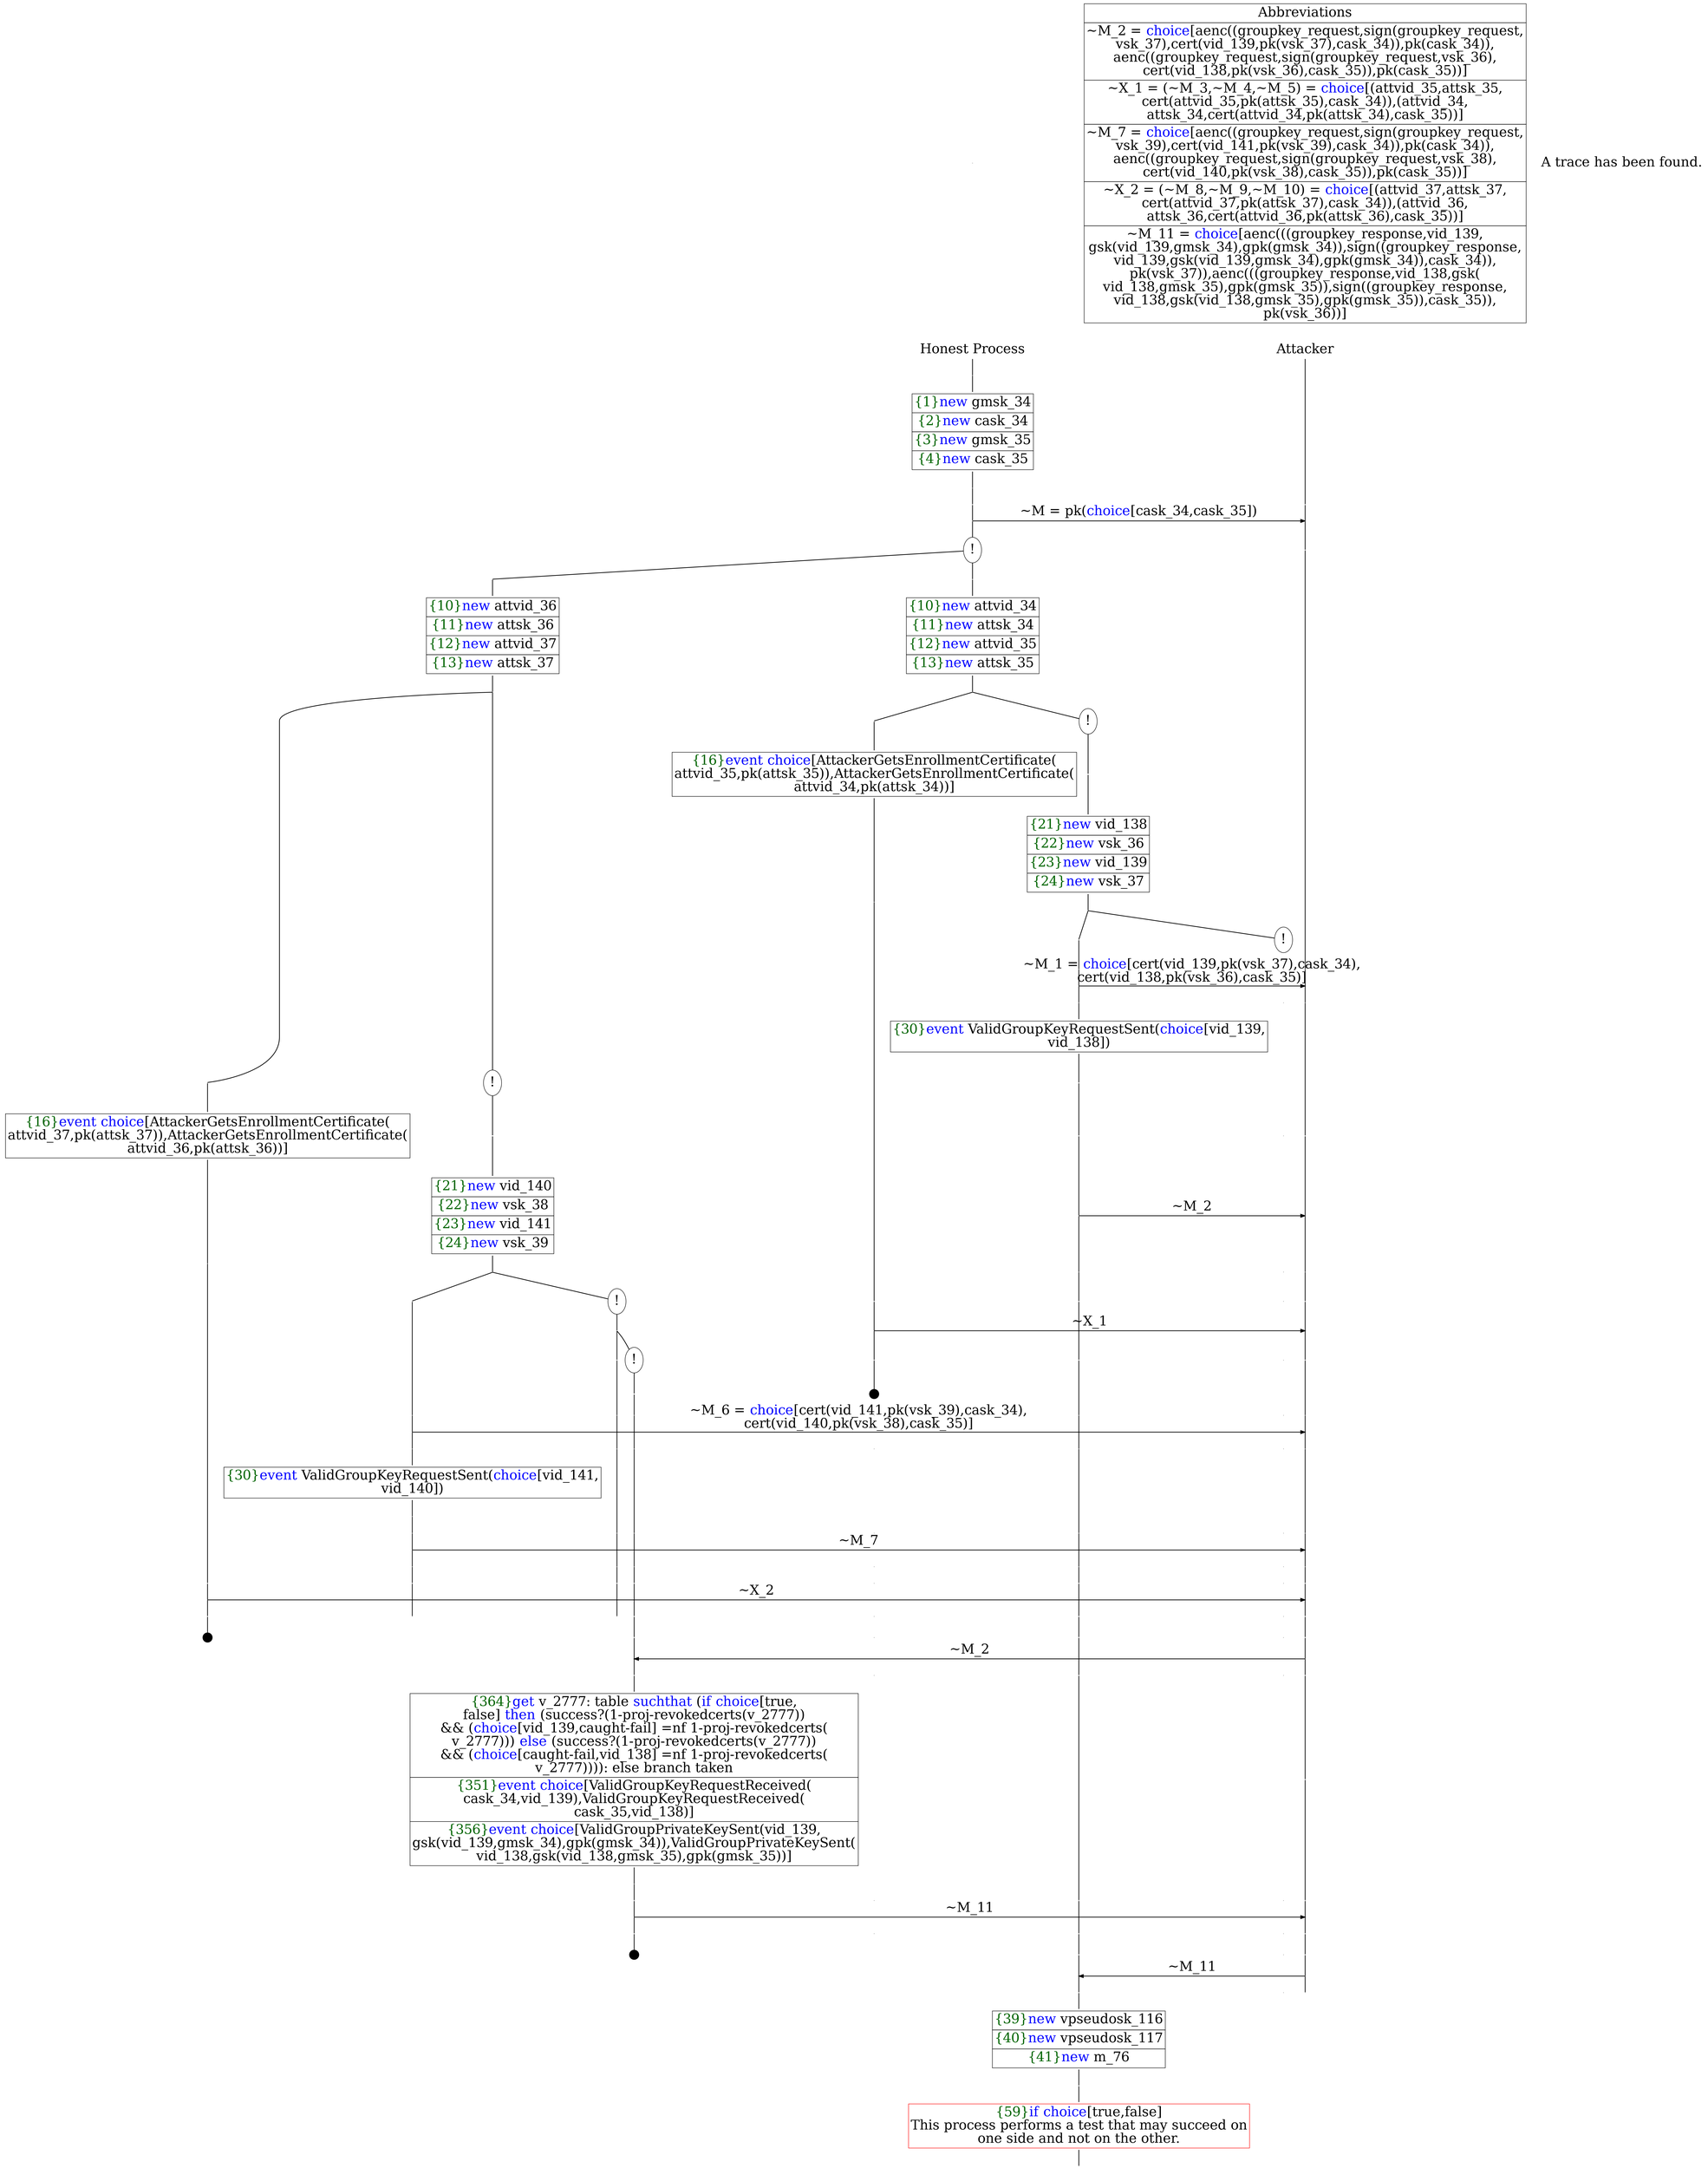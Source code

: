 digraph {
graph [ordering = out]
edge [arrowhead = none, penwidth = 1.6, fontsize = 30]
node [shape = point, width = 0, height = 0, fontsize = 30]
Trace<br/>
[label = <A trace has been found.<br/>
>, shape = plaintext]
P0__0 [label = "Honest Process", shape = plaintext]
P__0 [label = "Attacker", shape = plaintext]
Trace -> P0__0 [label = "", style = invisible, weight = 100]{rank = same; P0__0 P__0}
P0__0 -> P0__1 [label = <>, weight = 100]
P0__1 -> P0__2 [label = <>, weight = 100]
P0__2 [shape = plaintext, label = <<TABLE BORDER="0" CELLBORDER="1" CELLSPACING="0" CELLPADDING="4"> <TR><TD><FONT COLOR="darkgreen">{1}</FONT><FONT COLOR="blue">new </FONT>gmsk_34</TD></TR><TR><TD><FONT COLOR="darkgreen">{2}</FONT><FONT COLOR="blue">new </FONT>cask_34</TD></TR><TR><TD><FONT COLOR="darkgreen">{3}</FONT><FONT COLOR="blue">new </FONT>gmsk_35</TD></TR><TR><TD><FONT COLOR="darkgreen">{4}</FONT><FONT COLOR="blue">new </FONT>cask_35</TD></TR></TABLE>>]
P0__2 -> P0__3 [label = <>, weight = 100]
P0__3 -> P0__4 [label = <>, weight = 100]
P__0 -> P__1 [label = <>, weight = 100]
{rank = same; P__1 P0__4}
P0__4 -> P0__5 [label = <>, weight = 100]
P__1 -> P__2 [label = <>, weight = 100]
{rank = same; P__2 P0__5}
P0__5 -> P__2 [label = <~M = pk(<FONT COLOR="blue">choice</FONT>[cask_34,cask_35])>, arrowhead = normal]
P0__5 -> P0__6 [label = <>, weight = 100]
P__2 -> P__3 [label = <>, weight = 100]
{rank = same; P__3 P0__6}
P0__6 [label = "!", shape = ellipse]
{rank = same; P0_1__6 P0_0__6}
P0_1__6 [label = "", fixedsize = false, width = 0, height = 0, shape = none]
P0__6 -> P0_1__6 [label = <>]
P0_0__6 [label = "", fixedsize = false, width = 0, height = 0, shape = none]
P0__6 -> P0_0__6 [label = <>]
P0_0__6 -> P0_0__7 [label = <>, weight = 100]
P0_0__7 [shape = plaintext, label = <<TABLE BORDER="0" CELLBORDER="1" CELLSPACING="0" CELLPADDING="4"> <TR><TD><FONT COLOR="darkgreen">{10}</FONT><FONT COLOR="blue">new </FONT>attvid_34</TD></TR><TR><TD><FONT COLOR="darkgreen">{11}</FONT><FONT COLOR="blue">new </FONT>attsk_34</TD></TR><TR><TD><FONT COLOR="darkgreen">{12}</FONT><FONT COLOR="blue">new </FONT>attvid_35</TD></TR><TR><TD><FONT COLOR="darkgreen">{13}</FONT><FONT COLOR="blue">new </FONT>attsk_35</TD></TR></TABLE>>]
P0_0__7 -> P0_0__8 [label = <>, weight = 100]
/*RPar */
P0_0__8 -> P0_0_1__8 [label = <>]
P0_0__8 -> P0_0_0__8 [label = <>]
P0_0__8 [label = "", fixedsize = false, width = 0, height = 0, shape = none]
{rank = same; P0_0_0__8 P0_0_1__8}
P0_0_0__8 [label = "!", shape = ellipse]
P0_0_0_0__8 [label = "", fixedsize = false, width = 0, height = 0, shape = none]
P0_0_0__8 -> P0_0_0_0__8 [label = <>, weight = 100]
P0_0_0_0__8 -> P0_0_0_0__9 [label = <>, weight = 100]
P0_0_0_0__9 [shape = plaintext, label = <<TABLE BORDER="0" CELLBORDER="1" CELLSPACING="0" CELLPADDING="4"> <TR><TD><FONT COLOR="darkgreen">{21}</FONT><FONT COLOR="blue">new </FONT>vid_138</TD></TR><TR><TD><FONT COLOR="darkgreen">{22}</FONT><FONT COLOR="blue">new </FONT>vsk_36</TD></TR><TR><TD><FONT COLOR="darkgreen">{23}</FONT><FONT COLOR="blue">new </FONT>vid_139</TD></TR><TR><TD><FONT COLOR="darkgreen">{24}</FONT><FONT COLOR="blue">new </FONT>vsk_37</TD></TR></TABLE>>]
P0_0_0_0__9 -> P0_0_0_0__10 [label = <>, weight = 100]
/*RPar */
P0_0_0_0__10 -> P0_0_0_0_1__10 [label = <>]
P0_0_0_0__10 -> P0_0_0_0_0__10 [label = <>]
P0_0_0_0__10 [label = "", fixedsize = false, width = 0, height = 0, shape = none]
{rank = same; P0_0_0_0_0__10 P0_0_0_0_1__10}
P0_0_0_0_0__10 [label = "!", shape = ellipse]
P0_0_0_0_1__10 -> P0_0_0_0_1__11 [label = <>, weight = 100]
P0_0_0_0_0__11 [label = "", style = invisible]
P0_0_0_0_0__10 -> P0_0_0_0_0__11 [label = <>, weight = 100, style = invisible]
P__3 -> P__4 [label = <>, weight = 100]
{rank = same; P__4 P0_0_0_0_0__11 P0_0_0_0_1__11}
P0_0_0_0_1__11 -> P0_0_0_0_1__12 [label = <>, weight = 100]
P__4 -> P__5 [label = <>, weight = 100]
{rank = same; P__5 P0_0_0_0_1__12}
P0_0_0_0_1__12 -> P__5 [label = <~M_1 = <FONT COLOR="blue">choice</FONT>[cert(vid_139,pk(vsk_37),cask_34),<br/>
cert(vid_138,pk(vsk_36),cask_35)]>, arrowhead = normal]
P0_0_0_0_1__12 -> P0_0_0_0_1__13 [label = <>, weight = 100]
P0_0_0_0_0__12 [label = "", style = invisible]
P0_0_0_0_0__11 -> P0_0_0_0_0__12 [label = <>, weight = 100, style = invisible]
P__5 -> P__6 [label = <>, weight = 100]
{rank = same; P__6 P0_0_0_0_0__12 P0_0_0_0_1__13}
P0_0_0_0_1__13 -> P0_0_0_0_1__14 [label = <>, weight = 100]
P0_0_0_0_1__14 [shape = plaintext, label = <<TABLE BORDER="0" CELLBORDER="1" CELLSPACING="0" CELLPADDING="4"> <TR><TD><FONT COLOR="darkgreen">{30}</FONT><FONT COLOR="blue">event</FONT> ValidGroupKeyRequestSent(<FONT COLOR="blue">choice</FONT>[vid_139,<br/>
vid_138])</TD></TR></TABLE>>]
P0_0_0_0_1__14 -> P0_0_0_0_1__15 [label = <>, weight = 100]
P0_0_0_0_1__15 -> P0_0_0_0_1__16 [label = <>, weight = 100]
P0_0_0_0_0__13 [label = "", style = invisible]
P0_0_0_0_0__12 -> P0_0_0_0_0__13 [label = <>, weight = 100, style = invisible]
P__6 -> P__7 [label = <>, weight = 100]
{rank = same; P__7 P0_0_0_0_0__13 P0_0_0_0_1__16}
P0_0_0_0_1__16 -> P0_0_0_0_1__17 [label = <>, weight = 100]
P__7 -> P__8 [label = <>, weight = 100]
{rank = same; P__8 P0_0_0_0_1__17}
P0_0_0_0_1__17 -> P__8 [label = <~M_2>, arrowhead = normal]
P0_0_0_0_1__17 -> P0_0_0_0_1__18 [label = <>, weight = 100]
P0_0_0_0_0__14 [label = "", style = invisible]
P0_0_0_0_0__13 -> P0_0_0_0_0__14 [label = <>, weight = 100, style = invisible]
P__8 -> P__9 [label = <>, weight = 100]
{rank = same; P__9 P0_0_0_0_0__14 P0_0_0_0_1__18}
P0_0_1__8 -> P0_0_1__9 [label = <>, weight = 100]
P0_0_1__9 [shape = plaintext, label = <<TABLE BORDER="0" CELLBORDER="1" CELLSPACING="0" CELLPADDING="4"> <TR><TD><FONT COLOR="darkgreen">{16}</FONT><FONT COLOR="blue">event</FONT> <FONT COLOR="blue">choice</FONT>[AttackerGetsEnrollmentCertificate(<br/>
attvid_35,pk(attsk_35)),AttackerGetsEnrollmentCertificate(<br/>
attvid_34,pk(attsk_34))]</TD></TR></TABLE>>]
P0_0_1__9 -> P0_0_1__10 [label = <>, weight = 100]
P0_0_1__10 -> P0_0_1__11 [label = <>, weight = 100]
P0_0_0_0_1__18 -> P0_0_0_0_1__19 [label = <>, weight = 100]
P0_0_0_0_0__15 [label = "", style = invisible]
P0_0_0_0_0__14 -> P0_0_0_0_0__15 [label = <>, weight = 100, style = invisible]
P__9 -> P__10 [label = <>, weight = 100]
{rank = same; P__10 P0_0_0_0_0__15 P0_0_0_0_1__19 P0_0_1__11}
P0_0_1__11 -> P0_0_1__12 [label = <>, weight = 100]
P__10 -> P__11 [label = <>, weight = 100]
{rank = same; P__11 P0_0_1__12}
P0_0_1__12 -> P__11 [label = <~X_1>, arrowhead = normal]
P0_0_1__12 -> P0_0_1__13 [label = <>, weight = 100]
P0_0_0_0_1__19 -> P0_0_0_0_1__20 [label = <>, weight = 100]
P0_0_0_0_0__16 [label = "", style = invisible]
P0_0_0_0_0__15 -> P0_0_0_0_0__16 [label = <>, weight = 100, style = invisible]
P__11 -> P__12 [label = <>, weight = 100]
{rank = same; P__12 P0_0_0_0_0__16 P0_0_0_0_1__20 P0_0_1__13}
P0_0_1__14 [label = "", width = 0.3, height = 0.3]
P0_0_1__13 -> P0_0_1__14 [label = <>, weight = 100]
P0_1__6 -> P0_1__7 [label = <>, weight = 100]
P0_1__7 [shape = plaintext, label = <<TABLE BORDER="0" CELLBORDER="1" CELLSPACING="0" CELLPADDING="4"> <TR><TD><FONT COLOR="darkgreen">{10}</FONT><FONT COLOR="blue">new </FONT>attvid_36</TD></TR><TR><TD><FONT COLOR="darkgreen">{11}</FONT><FONT COLOR="blue">new </FONT>attsk_36</TD></TR><TR><TD><FONT COLOR="darkgreen">{12}</FONT><FONT COLOR="blue">new </FONT>attvid_37</TD></TR><TR><TD><FONT COLOR="darkgreen">{13}</FONT><FONT COLOR="blue">new </FONT>attsk_37</TD></TR></TABLE>>]
P0_1__7 -> P0_1__8 [label = <>, weight = 100]
/*RPar */
P0_1__8 -> P0_1_1__8 [label = <>]
P0_1__8 -> P0_1_0__8 [label = <>]
P0_1__8 [label = "", fixedsize = false, width = 0, height = 0, shape = none]
{rank = same; P0_1_0__8 P0_1_1__8}
P0_1_0__8 [label = "!", shape = ellipse]
P0_1_0_0__8 [label = "", fixedsize = false, width = 0, height = 0, shape = none]
P0_1_0__8 -> P0_1_0_0__8 [label = <>, weight = 100]
P0_1_0_0__8 -> P0_1_0_0__9 [label = <>, weight = 100]
P0_1_0_0__9 [shape = plaintext, label = <<TABLE BORDER="0" CELLBORDER="1" CELLSPACING="0" CELLPADDING="4"> <TR><TD><FONT COLOR="darkgreen">{21}</FONT><FONT COLOR="blue">new </FONT>vid_140</TD></TR><TR><TD><FONT COLOR="darkgreen">{22}</FONT><FONT COLOR="blue">new </FONT>vsk_38</TD></TR><TR><TD><FONT COLOR="darkgreen">{23}</FONT><FONT COLOR="blue">new </FONT>vid_141</TD></TR><TR><TD><FONT COLOR="darkgreen">{24}</FONT><FONT COLOR="blue">new </FONT>vsk_39</TD></TR></TABLE>>]
P0_1_0_0__9 -> P0_1_0_0__10 [label = <>, weight = 100]
/*RPar */
P0_1_0_0__10 -> P0_1_0_0_1__10 [label = <>]
P0_1_0_0__10 -> P0_1_0_0_0__10 [label = <>]
P0_1_0_0__10 [label = "", fixedsize = false, width = 0, height = 0, shape = none]
{rank = same; P0_1_0_0_0__10 P0_1_0_0_1__10}
P0_1_0_0_0__10 [label = "!", shape = ellipse]
P0_1_0_0_0_0__10 [label = "", fixedsize = false, width = 0, height = 0, shape = none]
P0_1_0_0_0__10 -> P0_1_0_0_0_0__10 [label = <>, weight = 100]
/*RPar */
P0_1_0_0_0_0__10 -> P0_1_0_0_0_0_1__10 [label = <>]
P0_1_0_0_0_0__10 -> P0_1_0_0_0_0_0__10 [label = <>]
P0_1_0_0_0_0__10 [label = "", fixedsize = false, width = 0, height = 0, shape = none]
{rank = same; P0_1_0_0_0_0_0__10 P0_1_0_0_0_0_1__10}
P0_1_0_0_0_0_0__10 [label = "!", shape = ellipse]
P0_1_0_0_0_0_0_0__10 [label = "", fixedsize = false, width = 0, height = 0, shape = none]
P0_1_0_0_0_0_0__10 -> P0_1_0_0_0_0_0_0__10 [label = <>, weight = 100]
P0_1_0_0_1__10 -> P0_1_0_0_1__11 [label = <>, weight = 100]
P0_1_0_0_0_0_1__10 -> P0_1_0_0_0_0_1__11 [label = <>, weight = 100]
P0_1_0_0_0_0_0_0__10 -> P0_1_0_0_0_0_0_0__11 [label = <>, weight = 100]
P0_0_1__15 [label = "", style = invisible]
P0_0_1__14 -> P0_0_1__15 [label = <>, weight = 100, style = invisible]
P0_0_0_0_1__20 -> P0_0_0_0_1__21 [label = <>, weight = 100]
P0_0_0_0_0__17 [label = "", style = invisible]
P0_0_0_0_0__16 -> P0_0_0_0_0__17 [label = <>, weight = 100, style = invisible]
P__12 -> P__13 [label = <>, weight = 100]
{rank = same; P__13 P0_0_0_0_0__17 P0_0_0_0_1__21 P0_0_1__15 P0_1_0_0_0_0_0_0__11 P0_1_0_0_0_0_1__11 P0_1_0_0_1__11}
P0_1_0_0_1__11 -> P0_1_0_0_1__12 [label = <>, weight = 100]
P__13 -> P__14 [label = <>, weight = 100]
{rank = same; P__14 P0_1_0_0_1__12}
P0_1_0_0_1__12 -> P__14 [label = <~M_6 = <FONT COLOR="blue">choice</FONT>[cert(vid_141,pk(vsk_39),cask_34),<br/>
cert(vid_140,pk(vsk_38),cask_35)]>, arrowhead = normal]
P0_1_0_0_1__12 -> P0_1_0_0_1__13 [label = <>, weight = 100]
P0_1_0_0_0_0_1__11 -> P0_1_0_0_0_0_1__12 [label = <>, weight = 100]
P0_1_0_0_0_0_0_0__11 -> P0_1_0_0_0_0_0_0__12 [label = <>, weight = 100]
P0_0_1__16 [label = "", style = invisible]
P0_0_1__15 -> P0_0_1__16 [label = <>, weight = 100, style = invisible]
P0_0_0_0_1__21 -> P0_0_0_0_1__22 [label = <>, weight = 100]
P0_0_0_0_0__18 [label = "", style = invisible]
P0_0_0_0_0__17 -> P0_0_0_0_0__18 [label = <>, weight = 100, style = invisible]
P__14 -> P__15 [label = <>, weight = 100]
{rank = same; P__15 P0_0_0_0_0__18 P0_0_0_0_1__22 P0_0_1__16 P0_1_0_0_0_0_0_0__12 P0_1_0_0_0_0_1__12 P0_1_0_0_1__13}
P0_1_0_0_1__13 -> P0_1_0_0_1__14 [label = <>, weight = 100]
P0_1_0_0_1__14 [shape = plaintext, label = <<TABLE BORDER="0" CELLBORDER="1" CELLSPACING="0" CELLPADDING="4"> <TR><TD><FONT COLOR="darkgreen">{30}</FONT><FONT COLOR="blue">event</FONT> ValidGroupKeyRequestSent(<FONT COLOR="blue">choice</FONT>[vid_141,<br/>
vid_140])</TD></TR></TABLE>>]
P0_1_0_0_1__14 -> P0_1_0_0_1__15 [label = <>, weight = 100]
P0_1_0_0_1__15 -> P0_1_0_0_1__16 [label = <>, weight = 100]
P0_1_0_0_0_0_1__12 -> P0_1_0_0_0_0_1__13 [label = <>, weight = 100]
P0_1_0_0_0_0_0_0__12 -> P0_1_0_0_0_0_0_0__13 [label = <>, weight = 100]
P0_0_1__17 [label = "", style = invisible]
P0_0_1__16 -> P0_0_1__17 [label = <>, weight = 100, style = invisible]
P0_0_0_0_1__22 -> P0_0_0_0_1__23 [label = <>, weight = 100]
P0_0_0_0_0__19 [label = "", style = invisible]
P0_0_0_0_0__18 -> P0_0_0_0_0__19 [label = <>, weight = 100, style = invisible]
P__15 -> P__16 [label = <>, weight = 100]
{rank = same; P__16 P0_0_0_0_0__19 P0_0_0_0_1__23 P0_0_1__17 P0_1_0_0_0_0_0_0__13 P0_1_0_0_0_0_1__13 P0_1_0_0_1__16}
P0_1_0_0_1__16 -> P0_1_0_0_1__17 [label = <>, weight = 100]
P__16 -> P__17 [label = <>, weight = 100]
{rank = same; P__17 P0_1_0_0_1__17}
P0_1_0_0_1__17 -> P__17 [label = <~M_7>, arrowhead = normal]
P0_1_0_0_1__17 -> P0_1_0_0_1__18 [label = <>, weight = 100]
P0_1_0_0_0_0_1__13 -> P0_1_0_0_0_0_1__14 [label = <>, weight = 100]
P0_1_0_0_0_0_0_0__13 -> P0_1_0_0_0_0_0_0__14 [label = <>, weight = 100]
P0_0_1__18 [label = "", style = invisible]
P0_0_1__17 -> P0_0_1__18 [label = <>, weight = 100, style = invisible]
P0_0_0_0_1__23 -> P0_0_0_0_1__24 [label = <>, weight = 100]
P0_0_0_0_0__20 [label = "", style = invisible]
P0_0_0_0_0__19 -> P0_0_0_0_0__20 [label = <>, weight = 100, style = invisible]
P__17 -> P__18 [label = <>, weight = 100]
{rank = same; P__18 P0_0_0_0_0__20 P0_0_0_0_1__24 P0_0_1__18 P0_1_0_0_0_0_0_0__14 P0_1_0_0_0_0_1__14 P0_1_0_0_1__18}
P0_1_1__8 -> P0_1_1__9 [label = <>, weight = 100]
P0_1_1__9 [shape = plaintext, label = <<TABLE BORDER="0" CELLBORDER="1" CELLSPACING="0" CELLPADDING="4"> <TR><TD><FONT COLOR="darkgreen">{16}</FONT><FONT COLOR="blue">event</FONT> <FONT COLOR="blue">choice</FONT>[AttackerGetsEnrollmentCertificate(<br/>
attvid_37,pk(attsk_37)),AttackerGetsEnrollmentCertificate(<br/>
attvid_36,pk(attsk_36))]</TD></TR></TABLE>>]
P0_1_1__9 -> P0_1_1__10 [label = <>, weight = 100]
P0_1_1__10 -> P0_1_1__11 [label = <>, weight = 100]
P0_1_0_0_1__18 -> P0_1_0_0_1__19 [label = <>, weight = 100]
P0_1_0_0_0_0_1__14 -> P0_1_0_0_0_0_1__15 [label = <>, weight = 100]
P0_1_0_0_0_0_0_0__14 -> P0_1_0_0_0_0_0_0__15 [label = <>, weight = 100]
P0_0_1__19 [label = "", style = invisible]
P0_0_1__18 -> P0_0_1__19 [label = <>, weight = 100, style = invisible]
P0_0_0_0_1__24 -> P0_0_0_0_1__25 [label = <>, weight = 100]
P0_0_0_0_0__21 [label = "", style = invisible]
P0_0_0_0_0__20 -> P0_0_0_0_0__21 [label = <>, weight = 100, style = invisible]
P__18 -> P__19 [label = <>, weight = 100]
{rank = same; P__19 P0_0_0_0_0__21 P0_0_0_0_1__25 P0_0_1__19 P0_1_0_0_0_0_0_0__15 P0_1_0_0_0_0_1__15 P0_1_0_0_1__19 P0_1_1__11}
P0_1_1__11 -> P0_1_1__12 [label = <>, weight = 100]
P__19 -> P__20 [label = <>, weight = 100]
{rank = same; P__20 P0_1_1__12}
P0_1_1__12 -> P__20 [label = <~X_2>, arrowhead = normal]
P0_1_1__12 -> P0_1_1__13 [label = <>, weight = 100]
P0_1_0_0_1__19 -> P0_1_0_0_1__20 [label = <>, weight = 100]
P0_1_0_0_0_0_1__15 -> P0_1_0_0_0_0_1__16 [label = <>, weight = 100]
P0_1_0_0_0_0_0_0__15 -> P0_1_0_0_0_0_0_0__16 [label = <>, weight = 100]
P0_0_1__20 [label = "", style = invisible]
P0_0_1__19 -> P0_0_1__20 [label = <>, weight = 100, style = invisible]
P0_0_0_0_1__25 -> P0_0_0_0_1__26 [label = <>, weight = 100]
P0_0_0_0_0__22 [label = "", style = invisible]
P0_0_0_0_0__21 -> P0_0_0_0_0__22 [label = <>, weight = 100, style = invisible]
P__20 -> P__21 [label = <>, weight = 100]
{rank = same; P__21 P0_0_0_0_0__22 P0_0_0_0_1__26 P0_0_1__20 P0_1_0_0_0_0_0_0__16 P0_1_0_0_0_0_1__16 P0_1_0_0_1__20 P0_1_1__13}
P0_1_1__14 [label = "", width = 0.3, height = 0.3]
P0_1_1__13 -> P0_1_1__14 [label = <>, weight = 100]
P0_1_0_0_0_0_0_0__16 -> P0_1_0_0_0_0_0_0__17 [label = <>, weight = 100]
P0_0_1__21 [label = "", style = invisible]
P0_0_1__20 -> P0_0_1__21 [label = <>, weight = 100, style = invisible]
P0_0_0_0_1__26 -> P0_0_0_0_1__27 [label = <>, weight = 100]
P0_0_0_0_0__23 [label = "", style = invisible]
P0_0_0_0_0__22 -> P0_0_0_0_0__23 [label = <>, weight = 100, style = invisible]
P__21 -> P__22 [label = <>, weight = 100]
{rank = same; P__22 P0_0_0_0_0__23 P0_0_0_0_1__27 P0_0_1__21 P0_1_0_0_0_0_0_0__17}
P0_1_0_0_0_0_0_0__17 -> P0_1_0_0_0_0_0_0__18 [label = <>, weight = 100]
P__22 -> P__23 [label = <>, weight = 100]
{rank = same; P__23 P0_1_0_0_0_0_0_0__18}
P0_1_0_0_0_0_0_0__18 -> P__23 [label = <~M_2>, dir = back, arrowhead = normal]
P0_1_0_0_0_0_0_0__18 -> P0_1_0_0_0_0_0_0__19 [label = <>, weight = 100]
P0_0_1__22 [label = "", style = invisible]
P0_0_1__21 -> P0_0_1__22 [label = <>, weight = 100, style = invisible]
P0_0_0_0_1__27 -> P0_0_0_0_1__28 [label = <>, weight = 100]
P0_0_0_0_0__24 [label = "", style = invisible]
P0_0_0_0_0__23 -> P0_0_0_0_0__24 [label = <>, weight = 100, style = invisible]
P__23 -> P__24 [label = <>, weight = 100]
{rank = same; P__24 P0_0_0_0_0__24 P0_0_0_0_1__28 P0_0_1__22 P0_1_0_0_0_0_0_0__19}
P0_1_0_0_0_0_0_0__19 -> P0_1_0_0_0_0_0_0__20 [label = <>, weight = 100]
P0_1_0_0_0_0_0_0__20 [shape = plaintext, label = <<TABLE BORDER="0" CELLBORDER="1" CELLSPACING="0" CELLPADDING="4"> <TR><TD><FONT COLOR="darkgreen">{364}</FONT><FONT COLOR="blue">get</FONT> v_2777: table <FONT COLOR="blue">suchthat</FONT> (<FONT COLOR="blue">if</FONT> <FONT COLOR="blue">choice</FONT>[true,<br/>
false] <FONT COLOR="blue">then</FONT> (success?(1-proj-revokedcerts(v_2777))<br/>
&amp;&amp; (<FONT COLOR="blue">choice</FONT>[vid_139,caught-fail] =nf 1-proj-revokedcerts(<br/>
v_2777))) <FONT COLOR="blue">else</FONT> (success?(1-proj-revokedcerts(v_2777))<br/>
&amp;&amp; (<FONT COLOR="blue">choice</FONT>[caught-fail,vid_138] =nf 1-proj-revokedcerts(<br/>
v_2777)))): else branch taken</TD></TR><TR><TD><FONT COLOR="darkgreen">{351}</FONT><FONT COLOR="blue">event</FONT> <FONT COLOR="blue">choice</FONT>[ValidGroupKeyRequestReceived(<br/>
cask_34,vid_139),ValidGroupKeyRequestReceived(<br/>
cask_35,vid_138)]</TD></TR><TR><TD><FONT COLOR="darkgreen">{356}</FONT><FONT COLOR="blue">event</FONT> <FONT COLOR="blue">choice</FONT>[ValidGroupPrivateKeySent(vid_139,<br/>
gsk(vid_139,gmsk_34),gpk(gmsk_34)),ValidGroupPrivateKeySent(<br/>
vid_138,gsk(vid_138,gmsk_35),gpk(gmsk_35))]</TD></TR></TABLE>>]
P0_1_0_0_0_0_0_0__20 -> P0_1_0_0_0_0_0_0__21 [label = <>, weight = 100]
P__24 -> P__25 [label = <>, weight = 100]
{rank = same; P__25 P0_1_0_0_0_0_0_0__20}
P0_1_0_0_0_0_0_0__21 -> P0_1_0_0_0_0_0_0__22 [label = <>, weight = 100]
P0_0_1__23 [label = "", style = invisible]
P0_0_1__22 -> P0_0_1__23 [label = <>, weight = 100, style = invisible]
P0_0_0_0_1__28 -> P0_0_0_0_1__29 [label = <>, weight = 100]
P0_0_0_0_0__25 [label = "", style = invisible]
P0_0_0_0_0__24 -> P0_0_0_0_0__25 [label = <>, weight = 100, style = invisible]
P__25 -> P__26 [label = <>, weight = 100]
{rank = same; P__26 P0_0_0_0_0__25 P0_0_0_0_1__29 P0_0_1__23 P0_1_0_0_0_0_0_0__22}
P0_1_0_0_0_0_0_0__22 -> P0_1_0_0_0_0_0_0__23 [label = <>, weight = 100]
P__26 -> P__27 [label = <>, weight = 100]
{rank = same; P__27 P0_1_0_0_0_0_0_0__23}
P0_1_0_0_0_0_0_0__23 -> P__27 [label = <~M_11>, arrowhead = normal]
P0_1_0_0_0_0_0_0__23 -> P0_1_0_0_0_0_0_0__24 [label = <>, weight = 100]
P0_0_1__24 [label = "", style = invisible]
P0_0_1__23 -> P0_0_1__24 [label = <>, weight = 100, style = invisible]
P0_0_0_0_1__29 -> P0_0_0_0_1__30 [label = <>, weight = 100]
P0_0_0_0_0__26 [label = "", style = invisible]
P0_0_0_0_0__25 -> P0_0_0_0_0__26 [label = <>, weight = 100, style = invisible]
P__27 -> P__28 [label = <>, weight = 100]
{rank = same; P__28 P0_0_0_0_0__26 P0_0_0_0_1__30 P0_0_1__24 P0_1_0_0_0_0_0_0__24}
P0_1_0_0_0_0_0_0__25 [label = "", width = 0.3, height = 0.3]
P0_1_0_0_0_0_0_0__24 -> P0_1_0_0_0_0_0_0__25 [label = <>, weight = 100]
P0_0_0_0_1__30 -> P0_0_0_0_1__31 [label = <>, weight = 100]
P0_0_0_0_0__27 [label = "", style = invisible]
P0_0_0_0_0__26 -> P0_0_0_0_0__27 [label = <>, weight = 100, style = invisible]
P__28 -> P__29 [label = <>, weight = 100]
{rank = same; P__29 P0_0_0_0_0__27 P0_0_0_0_1__31}
P0_0_0_0_1__31 -> P0_0_0_0_1__32 [label = <>, weight = 100]
P__29 -> P__30 [label = <>, weight = 100]
{rank = same; P__30 P0_0_0_0_1__32}
P0_0_0_0_1__32 -> P__30 [label = <~M_11>, dir = back, arrowhead = normal]
P0_0_0_0_1__32 -> P0_0_0_0_1__33 [label = <>, weight = 100]
P0_0_0_0_0__28 [label = "", style = invisible]
P0_0_0_0_0__27 -> P0_0_0_0_0__28 [label = <>, weight = 100, style = invisible]
P__30 -> P__31 [label = <>, weight = 100]
{rank = same; P__31 P0_0_0_0_0__28 P0_0_0_0_1__33}
P0_0_0_0_1__33 -> P0_0_0_0_1__34 [label = <>, weight = 100]
P0_0_0_0_1__34 [shape = plaintext, label = <<TABLE BORDER="0" CELLBORDER="1" CELLSPACING="0" CELLPADDING="4"> <TR><TD><FONT COLOR="darkgreen">{39}</FONT><FONT COLOR="blue">new </FONT>vpseudosk_116</TD></TR><TR><TD><FONT COLOR="darkgreen">{40}</FONT><FONT COLOR="blue">new </FONT>vpseudosk_117</TD></TR><TR><TD><FONT COLOR="darkgreen">{41}</FONT><FONT COLOR="blue">new </FONT>m_76</TD></TR></TABLE>>]
P0_0_0_0_1__34 -> P0_0_0_0_1__35 [label = <>, weight = 100]
P0_0_0_0_1__35 -> P0_0_0_0_1__36 [label = <>, weight = 100]
P0_0_0_0_1__36 [color = red, shape = plaintext, label = <<TABLE BORDER="0" CELLBORDER="1" CELLSPACING="0" CELLPADDING="4"> <TR><TD><FONT COLOR="darkgreen">{59}</FONT><FONT COLOR="blue">if</FONT> <FONT COLOR="blue">choice</FONT>[true,false]<br/>
This process performs a test that may succeed on<br/>
one side and not on the other.</TD></TR></TABLE>>]
P0_0_0_0_1__36 -> P0_0_0_0_1__37 [label = <>, weight = 100]
Abbrev [shape = plaintext, label = <<TABLE BORDER="0" CELLBORDER="1" CELLSPACING="0" CELLPADDING="4"><TR> <TD> Abbreviations </TD></TR><TR><TD>~M_2 = <FONT COLOR="blue">choice</FONT>[aenc((groupkey_request,sign(groupkey_request,<br/>
vsk_37),cert(vid_139,pk(vsk_37),cask_34)),pk(cask_34)),<br/>
aenc((groupkey_request,sign(groupkey_request,vsk_36),<br/>
cert(vid_138,pk(vsk_36),cask_35)),pk(cask_35))]</TD></TR><TR><TD>~X_1 = (~M_3,~M_4,~M_5) = <FONT COLOR="blue">choice</FONT>[(attvid_35,attsk_35,<br/>
cert(attvid_35,pk(attsk_35),cask_34)),(attvid_34,<br/>
attsk_34,cert(attvid_34,pk(attsk_34),cask_35))]</TD></TR><TR><TD>~M_7 = <FONT COLOR="blue">choice</FONT>[aenc((groupkey_request,sign(groupkey_request,<br/>
vsk_39),cert(vid_141,pk(vsk_39),cask_34)),pk(cask_34)),<br/>
aenc((groupkey_request,sign(groupkey_request,vsk_38),<br/>
cert(vid_140,pk(vsk_38),cask_35)),pk(cask_35))]</TD></TR><TR><TD>~X_2 = (~M_8,~M_9,~M_10) = <FONT COLOR="blue">choice</FONT>[(attvid_37,attsk_37,<br/>
cert(attvid_37,pk(attsk_37),cask_34)),(attvid_36,<br/>
attsk_36,cert(attvid_36,pk(attsk_36),cask_35))]</TD></TR><TR><TD>~M_11 = <FONT COLOR="blue">choice</FONT>[aenc(((groupkey_response,vid_139,<br/>
gsk(vid_139,gmsk_34),gpk(gmsk_34)),sign((groupkey_response,<br/>
vid_139,gsk(vid_139,gmsk_34),gpk(gmsk_34)),cask_34)),<br/>
pk(vsk_37)),aenc(((groupkey_response,vid_138,gsk(<br/>
vid_138,gmsk_35),gpk(gmsk_35)),sign((groupkey_response,<br/>
vid_138,gsk(vid_138,gmsk_35),gpk(gmsk_35)),cask_35)),<br/>
pk(vsk_36))]</TD></TR></TABLE>>]Abbrev -> P__0 [style = invisible, weight =100]}